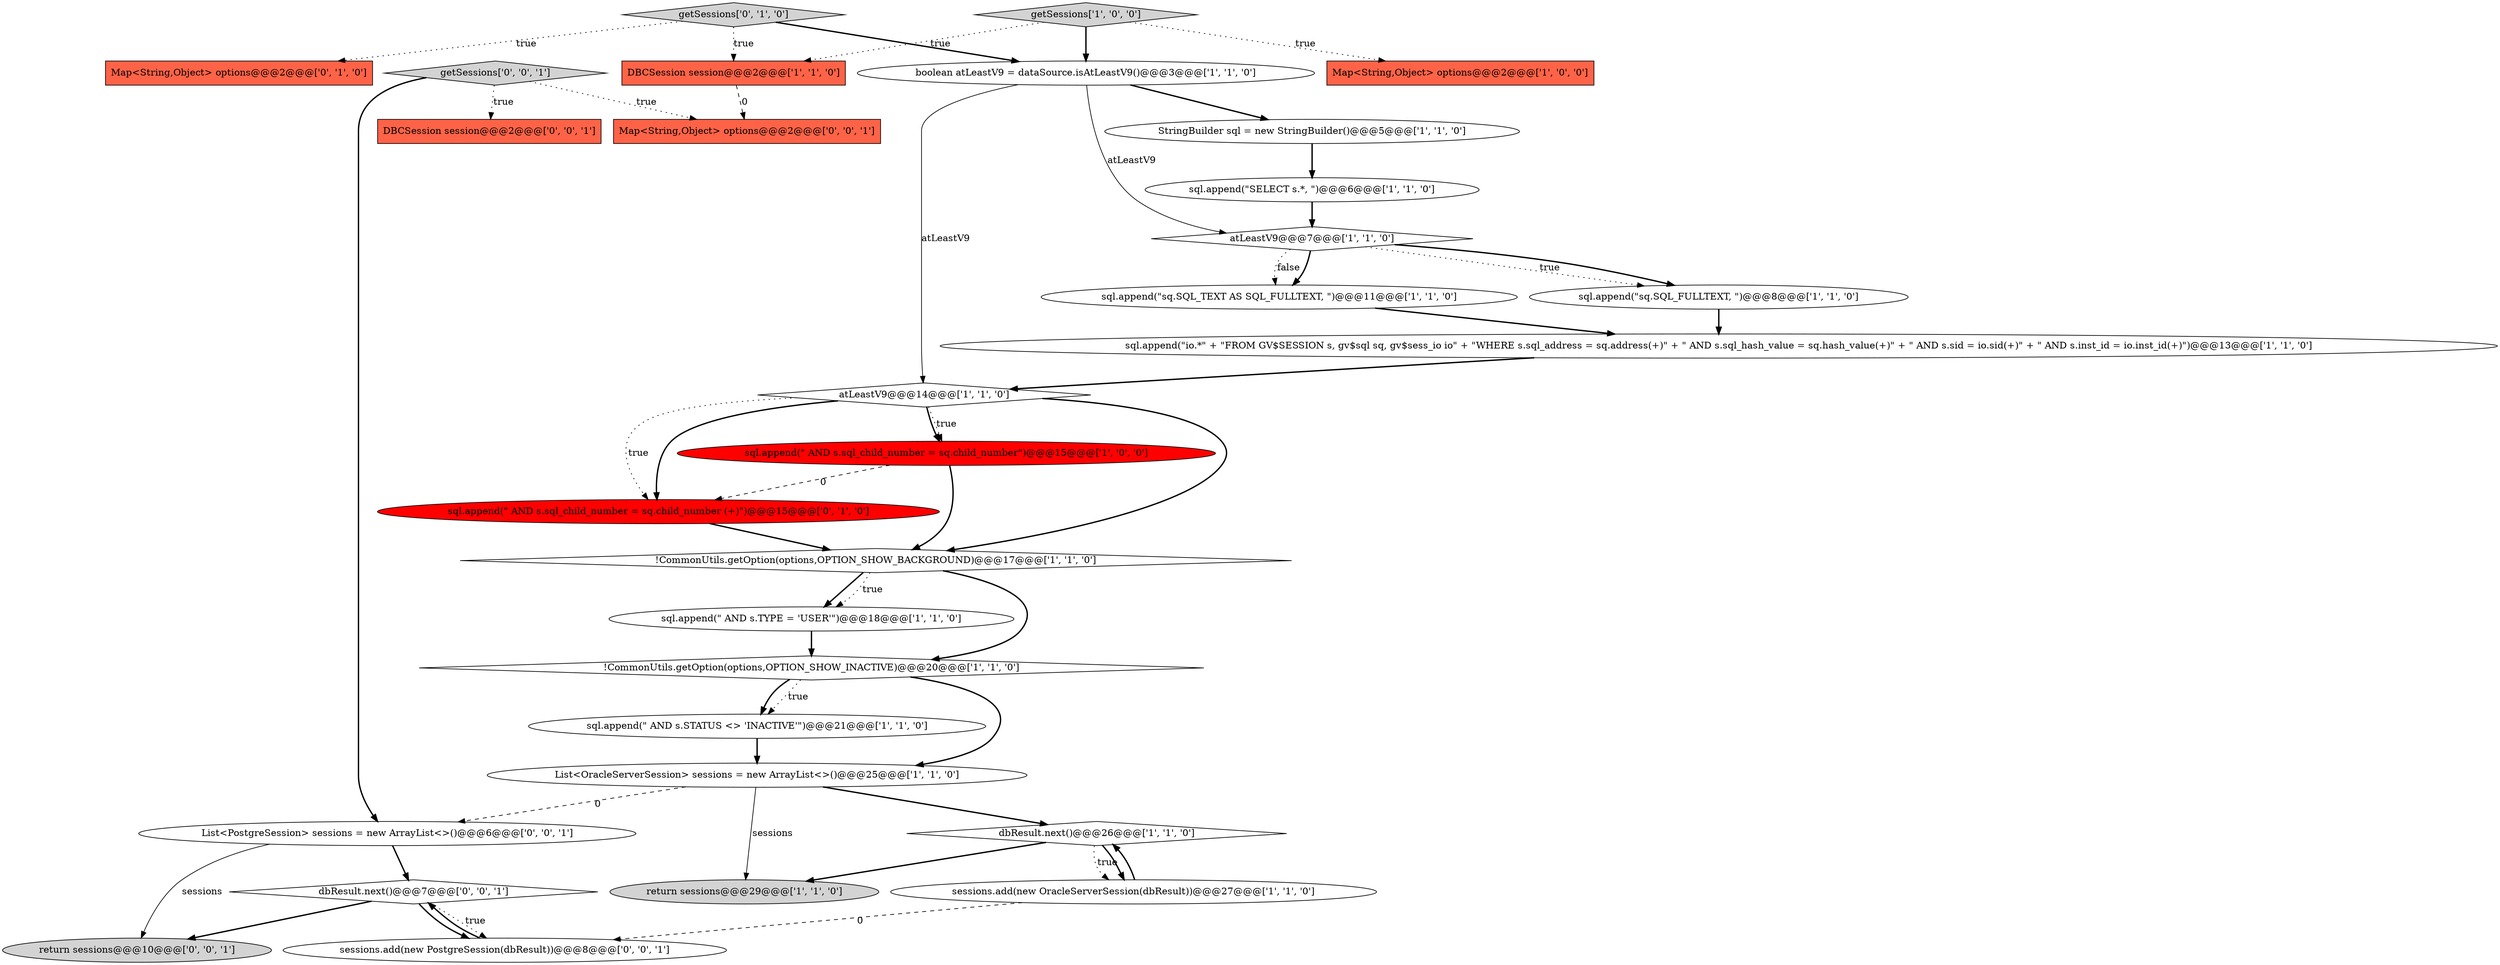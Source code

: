 digraph {
18 [style = filled, label = "sql.append(\" AND s.sql_child_number = sq.child_number\")@@@15@@@['1', '0', '0']", fillcolor = red, shape = ellipse image = "AAA1AAABBB1BBB"];
22 [style = filled, label = "sql.append(\" AND s.sql_child_number = sq.child_number (+)\")@@@15@@@['0', '1', '0']", fillcolor = red, shape = ellipse image = "AAA1AAABBB2BBB"];
4 [style = filled, label = "sql.append(\"io.*\" + \"FROM GV$SESSION s, gv$sql sq, gv$sess_io io\" + \"WHERE s.sql_address = sq.address(+)\" + \" AND s.sql_hash_value = sq.hash_value(+)\" + \" AND s.sid = io.sid(+)\" + \" AND s.inst_id = io.inst_id(+)\")@@@13@@@['1', '1', '0']", fillcolor = white, shape = ellipse image = "AAA0AAABBB1BBB"];
19 [style = filled, label = "List<OracleServerSession> sessions = new ArrayList<>()@@@25@@@['1', '1', '0']", fillcolor = white, shape = ellipse image = "AAA0AAABBB1BBB"];
6 [style = filled, label = "!CommonUtils.getOption(options,OPTION_SHOW_INACTIVE)@@@20@@@['1', '1', '0']", fillcolor = white, shape = diamond image = "AAA0AAABBB1BBB"];
7 [style = filled, label = "!CommonUtils.getOption(options,OPTION_SHOW_BACKGROUND)@@@17@@@['1', '1', '0']", fillcolor = white, shape = diamond image = "AAA0AAABBB1BBB"];
10 [style = filled, label = "StringBuilder sql = new StringBuilder()@@@5@@@['1', '1', '0']", fillcolor = white, shape = ellipse image = "AAA0AAABBB1BBB"];
26 [style = filled, label = "DBCSession session@@@2@@@['0', '0', '1']", fillcolor = tomato, shape = box image = "AAA0AAABBB3BBB"];
12 [style = filled, label = "sql.append(\"sq.SQL_TEXT AS SQL_FULLTEXT, \")@@@11@@@['1', '1', '0']", fillcolor = white, shape = ellipse image = "AAA0AAABBB1BBB"];
15 [style = filled, label = "sql.append(\" AND s.STATUS <> 'INACTIVE'\")@@@21@@@['1', '1', '0']", fillcolor = white, shape = ellipse image = "AAA0AAABBB1BBB"];
1 [style = filled, label = "Map<String,Object> options@@@2@@@['1', '0', '0']", fillcolor = tomato, shape = box image = "AAA0AAABBB1BBB"];
16 [style = filled, label = "atLeastV9@@@7@@@['1', '1', '0']", fillcolor = white, shape = diamond image = "AAA0AAABBB1BBB"];
20 [style = filled, label = "getSessions['0', '1', '0']", fillcolor = lightgray, shape = diamond image = "AAA0AAABBB2BBB"];
24 [style = filled, label = "List<PostgreSession> sessions = new ArrayList<>()@@@6@@@['0', '0', '1']", fillcolor = white, shape = ellipse image = "AAA0AAABBB3BBB"];
28 [style = filled, label = "return sessions@@@10@@@['0', '0', '1']", fillcolor = lightgray, shape = ellipse image = "AAA0AAABBB3BBB"];
3 [style = filled, label = "sql.append(\"SELECT s.*, \")@@@6@@@['1', '1', '0']", fillcolor = white, shape = ellipse image = "AAA0AAABBB1BBB"];
9 [style = filled, label = "boolean atLeastV9 = dataSource.isAtLeastV9()@@@3@@@['1', '1', '0']", fillcolor = white, shape = ellipse image = "AAA0AAABBB1BBB"];
17 [style = filled, label = "sql.append(\"sq.SQL_FULLTEXT, \")@@@8@@@['1', '1', '0']", fillcolor = white, shape = ellipse image = "AAA0AAABBB1BBB"];
8 [style = filled, label = "getSessions['1', '0', '0']", fillcolor = lightgray, shape = diamond image = "AAA0AAABBB1BBB"];
25 [style = filled, label = "getSessions['0', '0', '1']", fillcolor = lightgray, shape = diamond image = "AAA0AAABBB3BBB"];
0 [style = filled, label = "atLeastV9@@@14@@@['1', '1', '0']", fillcolor = white, shape = diamond image = "AAA0AAABBB1BBB"];
2 [style = filled, label = "dbResult.next()@@@26@@@['1', '1', '0']", fillcolor = white, shape = diamond image = "AAA0AAABBB1BBB"];
27 [style = filled, label = "dbResult.next()@@@7@@@['0', '0', '1']", fillcolor = white, shape = diamond image = "AAA0AAABBB3BBB"];
11 [style = filled, label = "return sessions@@@29@@@['1', '1', '0']", fillcolor = lightgray, shape = ellipse image = "AAA0AAABBB1BBB"];
14 [style = filled, label = "DBCSession session@@@2@@@['1', '1', '0']", fillcolor = tomato, shape = box image = "AAA0AAABBB1BBB"];
21 [style = filled, label = "Map<String,Object> options@@@2@@@['0', '1', '0']", fillcolor = tomato, shape = box image = "AAA0AAABBB2BBB"];
13 [style = filled, label = "sql.append(\" AND s.TYPE = 'USER'\")@@@18@@@['1', '1', '0']", fillcolor = white, shape = ellipse image = "AAA0AAABBB1BBB"];
23 [style = filled, label = "sessions.add(new PostgreSession(dbResult))@@@8@@@['0', '0', '1']", fillcolor = white, shape = ellipse image = "AAA0AAABBB3BBB"];
29 [style = filled, label = "Map<String,Object> options@@@2@@@['0', '0', '1']", fillcolor = tomato, shape = box image = "AAA0AAABBB3BBB"];
5 [style = filled, label = "sessions.add(new OracleServerSession(dbResult))@@@27@@@['1', '1', '0']", fillcolor = white, shape = ellipse image = "AAA0AAABBB1BBB"];
7->13 [style = bold, label=""];
24->28 [style = solid, label="sessions"];
23->27 [style = bold, label=""];
0->18 [style = dotted, label="true"];
20->9 [style = bold, label=""];
18->22 [style = dashed, label="0"];
5->23 [style = dashed, label="0"];
7->13 [style = dotted, label="true"];
27->28 [style = bold, label=""];
16->17 [style = dotted, label="true"];
20->14 [style = dotted, label="true"];
27->23 [style = dotted, label="true"];
10->3 [style = bold, label=""];
6->19 [style = bold, label=""];
16->17 [style = bold, label=""];
9->10 [style = bold, label=""];
3->16 [style = bold, label=""];
19->2 [style = bold, label=""];
15->19 [style = bold, label=""];
20->21 [style = dotted, label="true"];
25->29 [style = dotted, label="true"];
22->7 [style = bold, label=""];
9->0 [style = solid, label="atLeastV9"];
6->15 [style = bold, label=""];
4->0 [style = bold, label=""];
0->22 [style = dotted, label="true"];
0->7 [style = bold, label=""];
8->1 [style = dotted, label="true"];
25->24 [style = bold, label=""];
19->11 [style = solid, label="sessions"];
5->2 [style = bold, label=""];
12->4 [style = bold, label=""];
0->22 [style = bold, label=""];
8->14 [style = dotted, label="true"];
7->6 [style = bold, label=""];
8->9 [style = bold, label=""];
0->18 [style = bold, label=""];
27->23 [style = bold, label=""];
9->16 [style = solid, label="atLeastV9"];
19->24 [style = dashed, label="0"];
13->6 [style = bold, label=""];
18->7 [style = bold, label=""];
2->5 [style = dotted, label="true"];
14->29 [style = dashed, label="0"];
16->12 [style = bold, label=""];
24->27 [style = bold, label=""];
2->11 [style = bold, label=""];
17->4 [style = bold, label=""];
16->12 [style = dotted, label="false"];
25->26 [style = dotted, label="true"];
2->5 [style = bold, label=""];
6->15 [style = dotted, label="true"];
}
